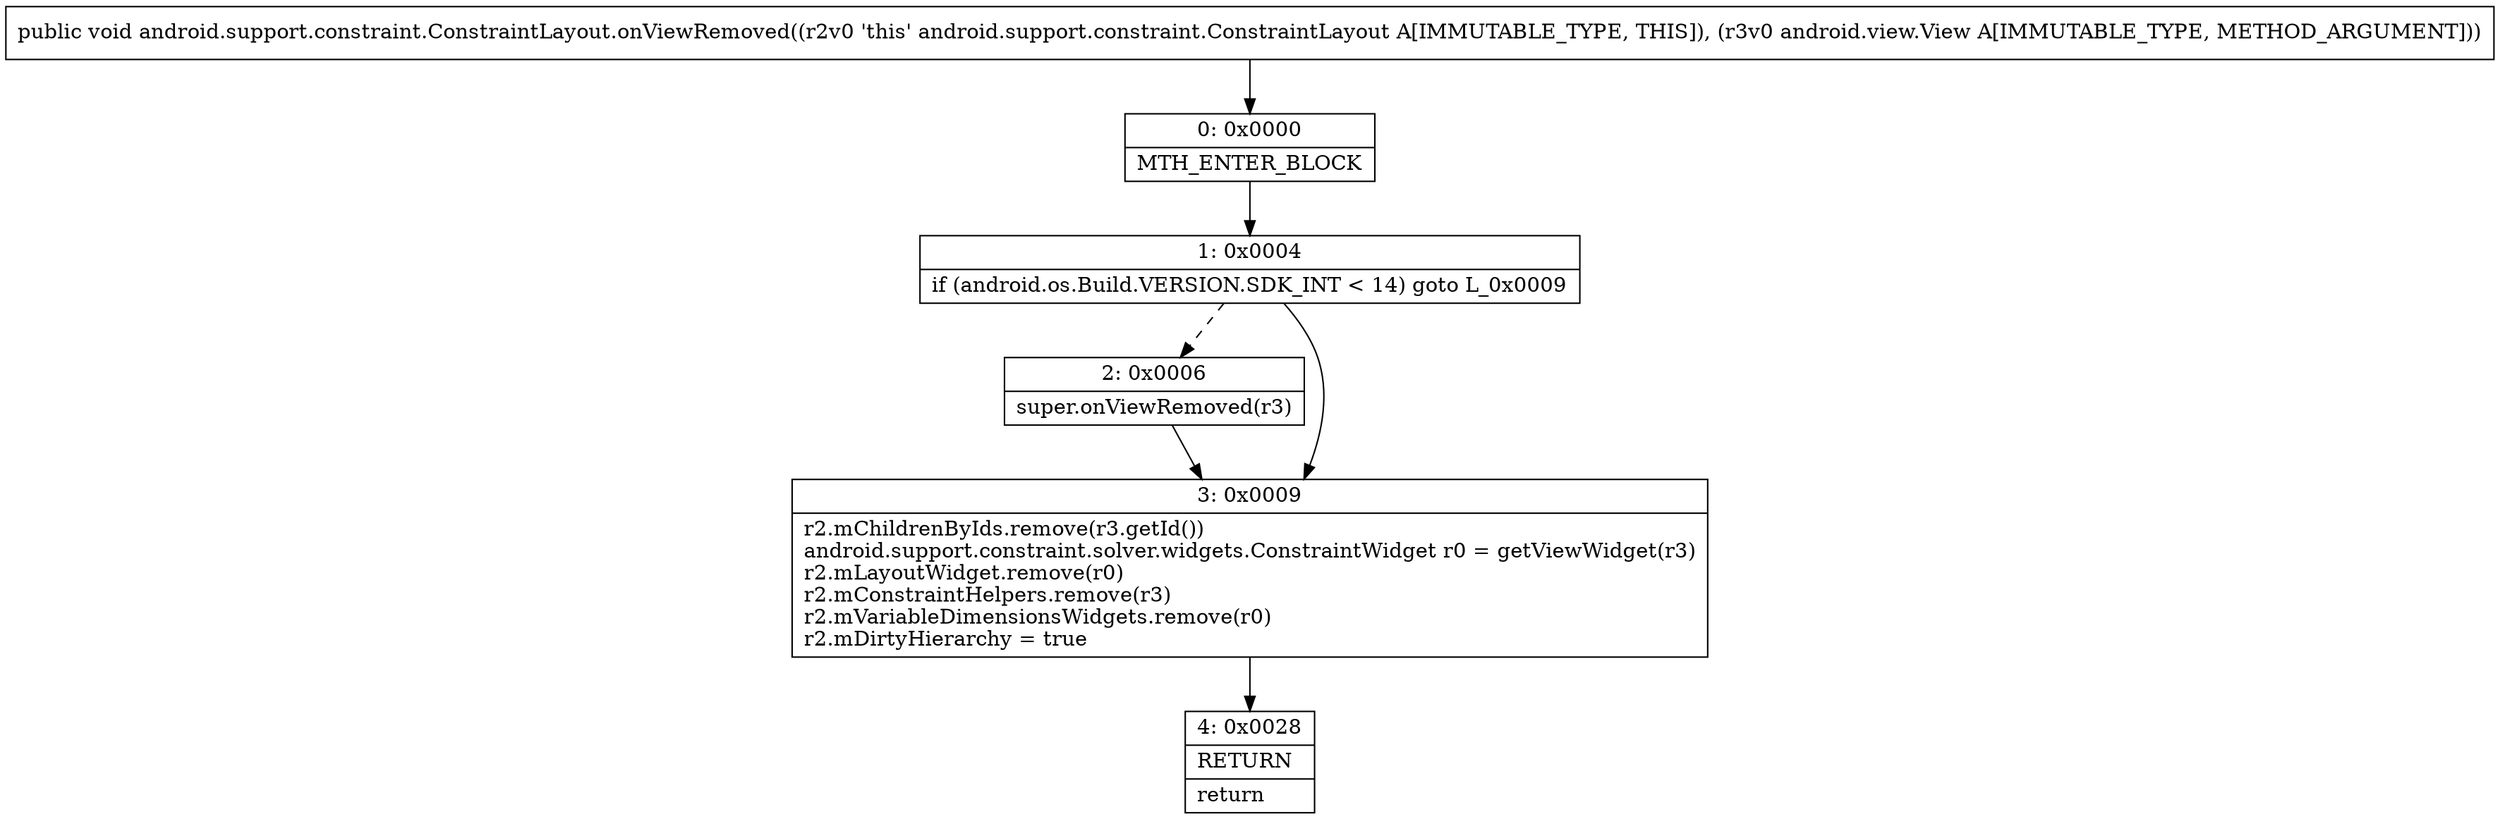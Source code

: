 digraph "CFG forandroid.support.constraint.ConstraintLayout.onViewRemoved(Landroid\/view\/View;)V" {
Node_0 [shape=record,label="{0\:\ 0x0000|MTH_ENTER_BLOCK\l}"];
Node_1 [shape=record,label="{1\:\ 0x0004|if (android.os.Build.VERSION.SDK_INT \< 14) goto L_0x0009\l}"];
Node_2 [shape=record,label="{2\:\ 0x0006|super.onViewRemoved(r3)\l}"];
Node_3 [shape=record,label="{3\:\ 0x0009|r2.mChildrenByIds.remove(r3.getId())\landroid.support.constraint.solver.widgets.ConstraintWidget r0 = getViewWidget(r3)\lr2.mLayoutWidget.remove(r0)\lr2.mConstraintHelpers.remove(r3)\lr2.mVariableDimensionsWidgets.remove(r0)\lr2.mDirtyHierarchy = true\l}"];
Node_4 [shape=record,label="{4\:\ 0x0028|RETURN\l|return\l}"];
MethodNode[shape=record,label="{public void android.support.constraint.ConstraintLayout.onViewRemoved((r2v0 'this' android.support.constraint.ConstraintLayout A[IMMUTABLE_TYPE, THIS]), (r3v0 android.view.View A[IMMUTABLE_TYPE, METHOD_ARGUMENT])) }"];
MethodNode -> Node_0;
Node_0 -> Node_1;
Node_1 -> Node_2[style=dashed];
Node_1 -> Node_3;
Node_2 -> Node_3;
Node_3 -> Node_4;
}

